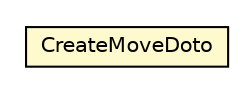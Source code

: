 #!/usr/local/bin/dot
#
# Class diagram 
# Generated by UMLGraph version 5.1 (http://www.umlgraph.org/)
#

digraph G {
	edge [fontname="Helvetica",fontsize=10,labelfontname="Helvetica",labelfontsize=10];
	node [fontname="Helvetica",fontsize=10,shape=plaintext];
	nodesep=0.25;
	ranksep=0.5;
	// com.nikolay.tictactoe.model.doto.CreateMoveDoto
	c782 [label=<<table title="com.nikolay.tictactoe.model.doto.CreateMoveDoto" border="0" cellborder="1" cellspacing="0" cellpadding="2" port="p" bgcolor="lemonChiffon" href="./CreateMoveDoto.html">
		<tr><td><table border="0" cellspacing="0" cellpadding="1">
<tr><td align="center" balign="center"> CreateMoveDoto </td></tr>
		</table></td></tr>
		</table>>, fontname="Helvetica", fontcolor="black", fontsize=10.0];
}

